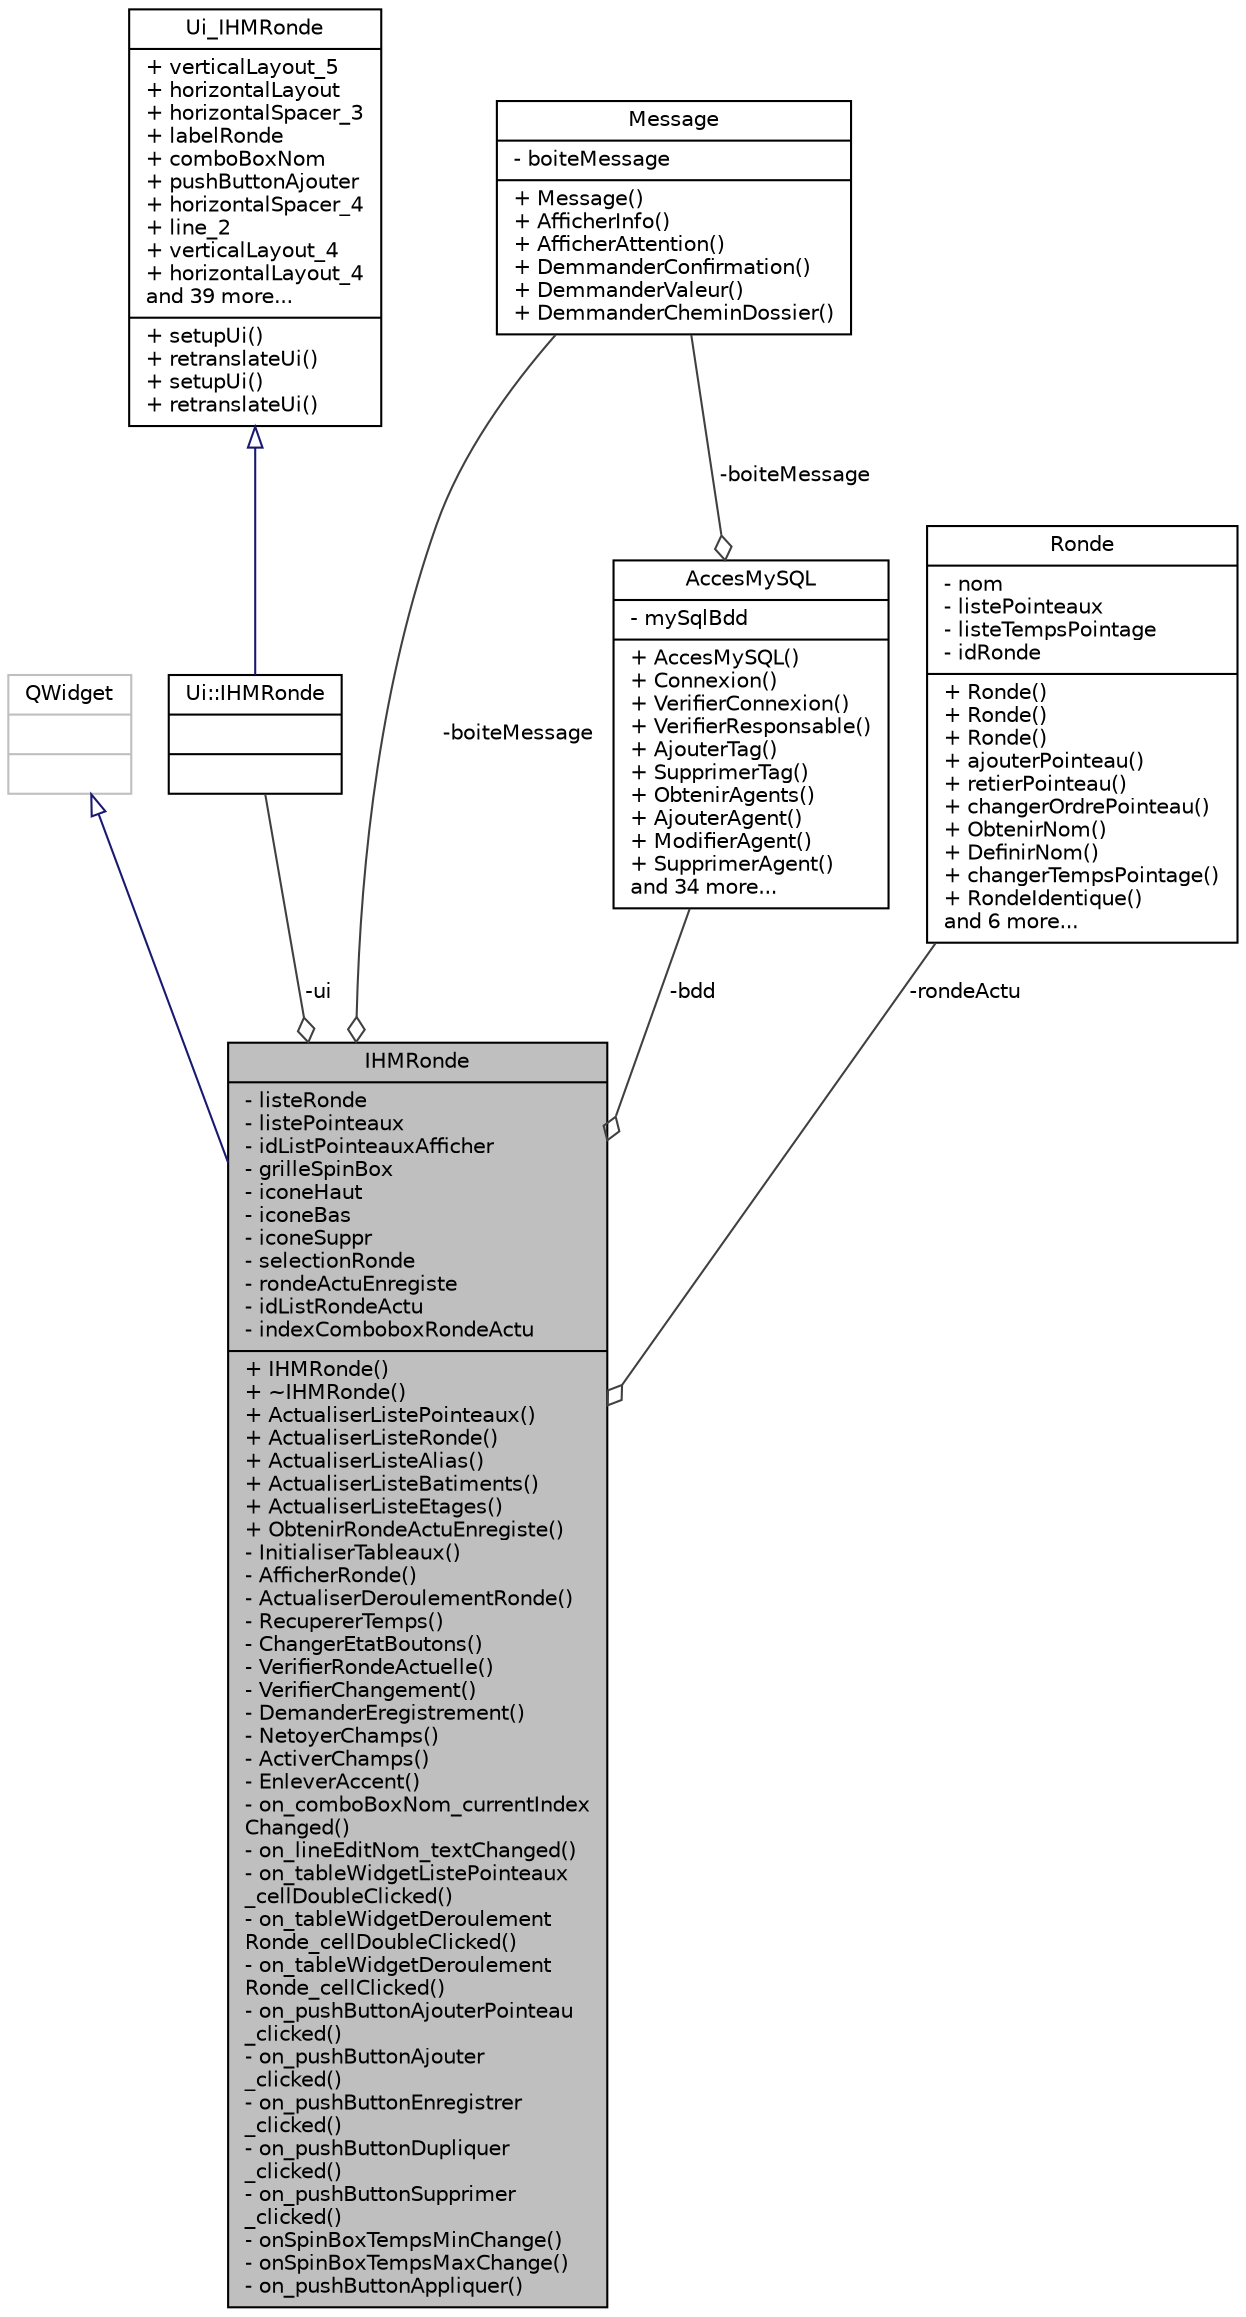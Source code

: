 digraph "IHMRonde"
{
 // LATEX_PDF_SIZE
  edge [fontname="Helvetica",fontsize="10",labelfontname="Helvetica",labelfontsize="10"];
  node [fontname="Helvetica",fontsize="10",shape=record];
  Node1 [label="{IHMRonde\n|- listeRonde\l- listePointeaux\l- idListPointeauxAfficher\l- grilleSpinBox\l- iconeHaut\l- iconeBas\l- iconeSuppr\l- selectionRonde\l- rondeActuEnregiste\l- idListRondeActu\l- indexComboboxRondeActu\l|+ IHMRonde()\l+ ~IHMRonde()\l+ ActualiserListePointeaux()\l+ ActualiserListeRonde()\l+ ActualiserListeAlias()\l+ ActualiserListeBatiments()\l+ ActualiserListeEtages()\l+ ObtenirRondeActuEnregiste()\l- InitialiserTableaux()\l- AfficherRonde()\l- ActualiserDeroulementRonde()\l- RecupererTemps()\l- ChangerEtatBoutons()\l- VerifierRondeActuelle()\l- VerifierChangement()\l- DemanderEregistrement()\l- NetoyerChamps()\l- ActiverChamps()\l- EnleverAccent()\l- on_comboBoxNom_currentIndex\lChanged()\l- on_lineEditNom_textChanged()\l- on_tableWidgetListePointeaux\l_cellDoubleClicked()\l- on_tableWidgetDeroulement\lRonde_cellDoubleClicked()\l- on_tableWidgetDeroulement\lRonde_cellClicked()\l- on_pushButtonAjouterPointeau\l_clicked()\l- on_pushButtonAjouter\l_clicked()\l- on_pushButtonEnregistrer\l_clicked()\l- on_pushButtonDupliquer\l_clicked()\l- on_pushButtonSupprimer\l_clicked()\l- onSpinBoxTempsMinChange()\l- onSpinBoxTempsMaxChange()\l- on_pushButtonAppliquer()\l}",height=0.2,width=0.4,color="black", fillcolor="grey75", style="filled", fontcolor="black",tooltip=" "];
  Node2 -> Node1 [dir="back",color="midnightblue",fontsize="10",style="solid",arrowtail="onormal",fontname="Helvetica"];
  Node2 [label="{QWidget\n||}",height=0.2,width=0.4,color="grey75", fillcolor="white", style="filled",tooltip=" "];
  Node3 -> Node1 [color="grey25",fontsize="10",style="solid",label=" -ui" ,arrowhead="odiamond",fontname="Helvetica"];
  Node3 [label="{Ui::IHMRonde\n||}",height=0.2,width=0.4,color="black", fillcolor="white", style="filled",URL="$class_ui_1_1_i_h_m_ronde.html",tooltip=" "];
  Node4 -> Node3 [dir="back",color="midnightblue",fontsize="10",style="solid",arrowtail="onormal",fontname="Helvetica"];
  Node4 [label="{Ui_IHMRonde\n|+ verticalLayout_5\l+ horizontalLayout\l+ horizontalSpacer_3\l+ labelRonde\l+ comboBoxNom\l+ pushButtonAjouter\l+ horizontalSpacer_4\l+ line_2\l+ verticalLayout_4\l+ horizontalLayout_4\land 39 more...\l|+ setupUi()\l+ retranslateUi()\l+ setupUi()\l+ retranslateUi()\l}",height=0.2,width=0.4,color="black", fillcolor="white", style="filled",URL="$class_ui___i_h_m_ronde.html",tooltip=" "];
  Node5 -> Node1 [color="grey25",fontsize="10",style="solid",label=" -boiteMessage" ,arrowhead="odiamond",fontname="Helvetica"];
  Node5 [label="{Message\n|- boiteMessage\l|+ Message()\l+ AfficherInfo()\l+ AfficherAttention()\l+ DemmanderConfirmation()\l+ DemmanderValeur()\l+ DemmanderCheminDossier()\l}",height=0.2,width=0.4,color="black", fillcolor="white", style="filled",URL="$class_message.html",tooltip=" "];
  Node6 -> Node1 [color="grey25",fontsize="10",style="solid",label=" -bdd" ,arrowhead="odiamond",fontname="Helvetica"];
  Node6 [label="{AccesMySQL\n|- mySqlBdd\l|+ AccesMySQL()\l+ Connexion()\l+ VerifierConnexion()\l+ VerifierResponsable()\l+ AjouterTag()\l+ SupprimerTag()\l+ ObtenirAgents()\l+ AjouterAgent()\l+ ModifierAgent()\l+ SupprimerAgent()\land 34 more...\l}",height=0.2,width=0.4,color="black", fillcolor="white", style="filled",URL="$class_acces_my_s_q_l.html",tooltip=" "];
  Node5 -> Node6 [color="grey25",fontsize="10",style="solid",label=" -boiteMessage" ,arrowhead="odiamond",fontname="Helvetica"];
  Node7 -> Node1 [color="grey25",fontsize="10",style="solid",label=" -rondeActu" ,arrowhead="odiamond",fontname="Helvetica"];
  Node7 [label="{Ronde\n|- nom\l- listePointeaux\l- listeTempsPointage\l- idRonde\l|+ Ronde()\l+ Ronde()\l+ Ronde()\l+ ajouterPointeau()\l+ retierPointeau()\l+ changerOrdrePointeau()\l+ ObtenirNom()\l+ DefinirNom()\l+ changerTempsPointage()\l+ RondeIdentique()\land 6 more...\l}",height=0.2,width=0.4,color="black", fillcolor="white", style="filled",URL="$class_ronde.html",tooltip=" "];
}
